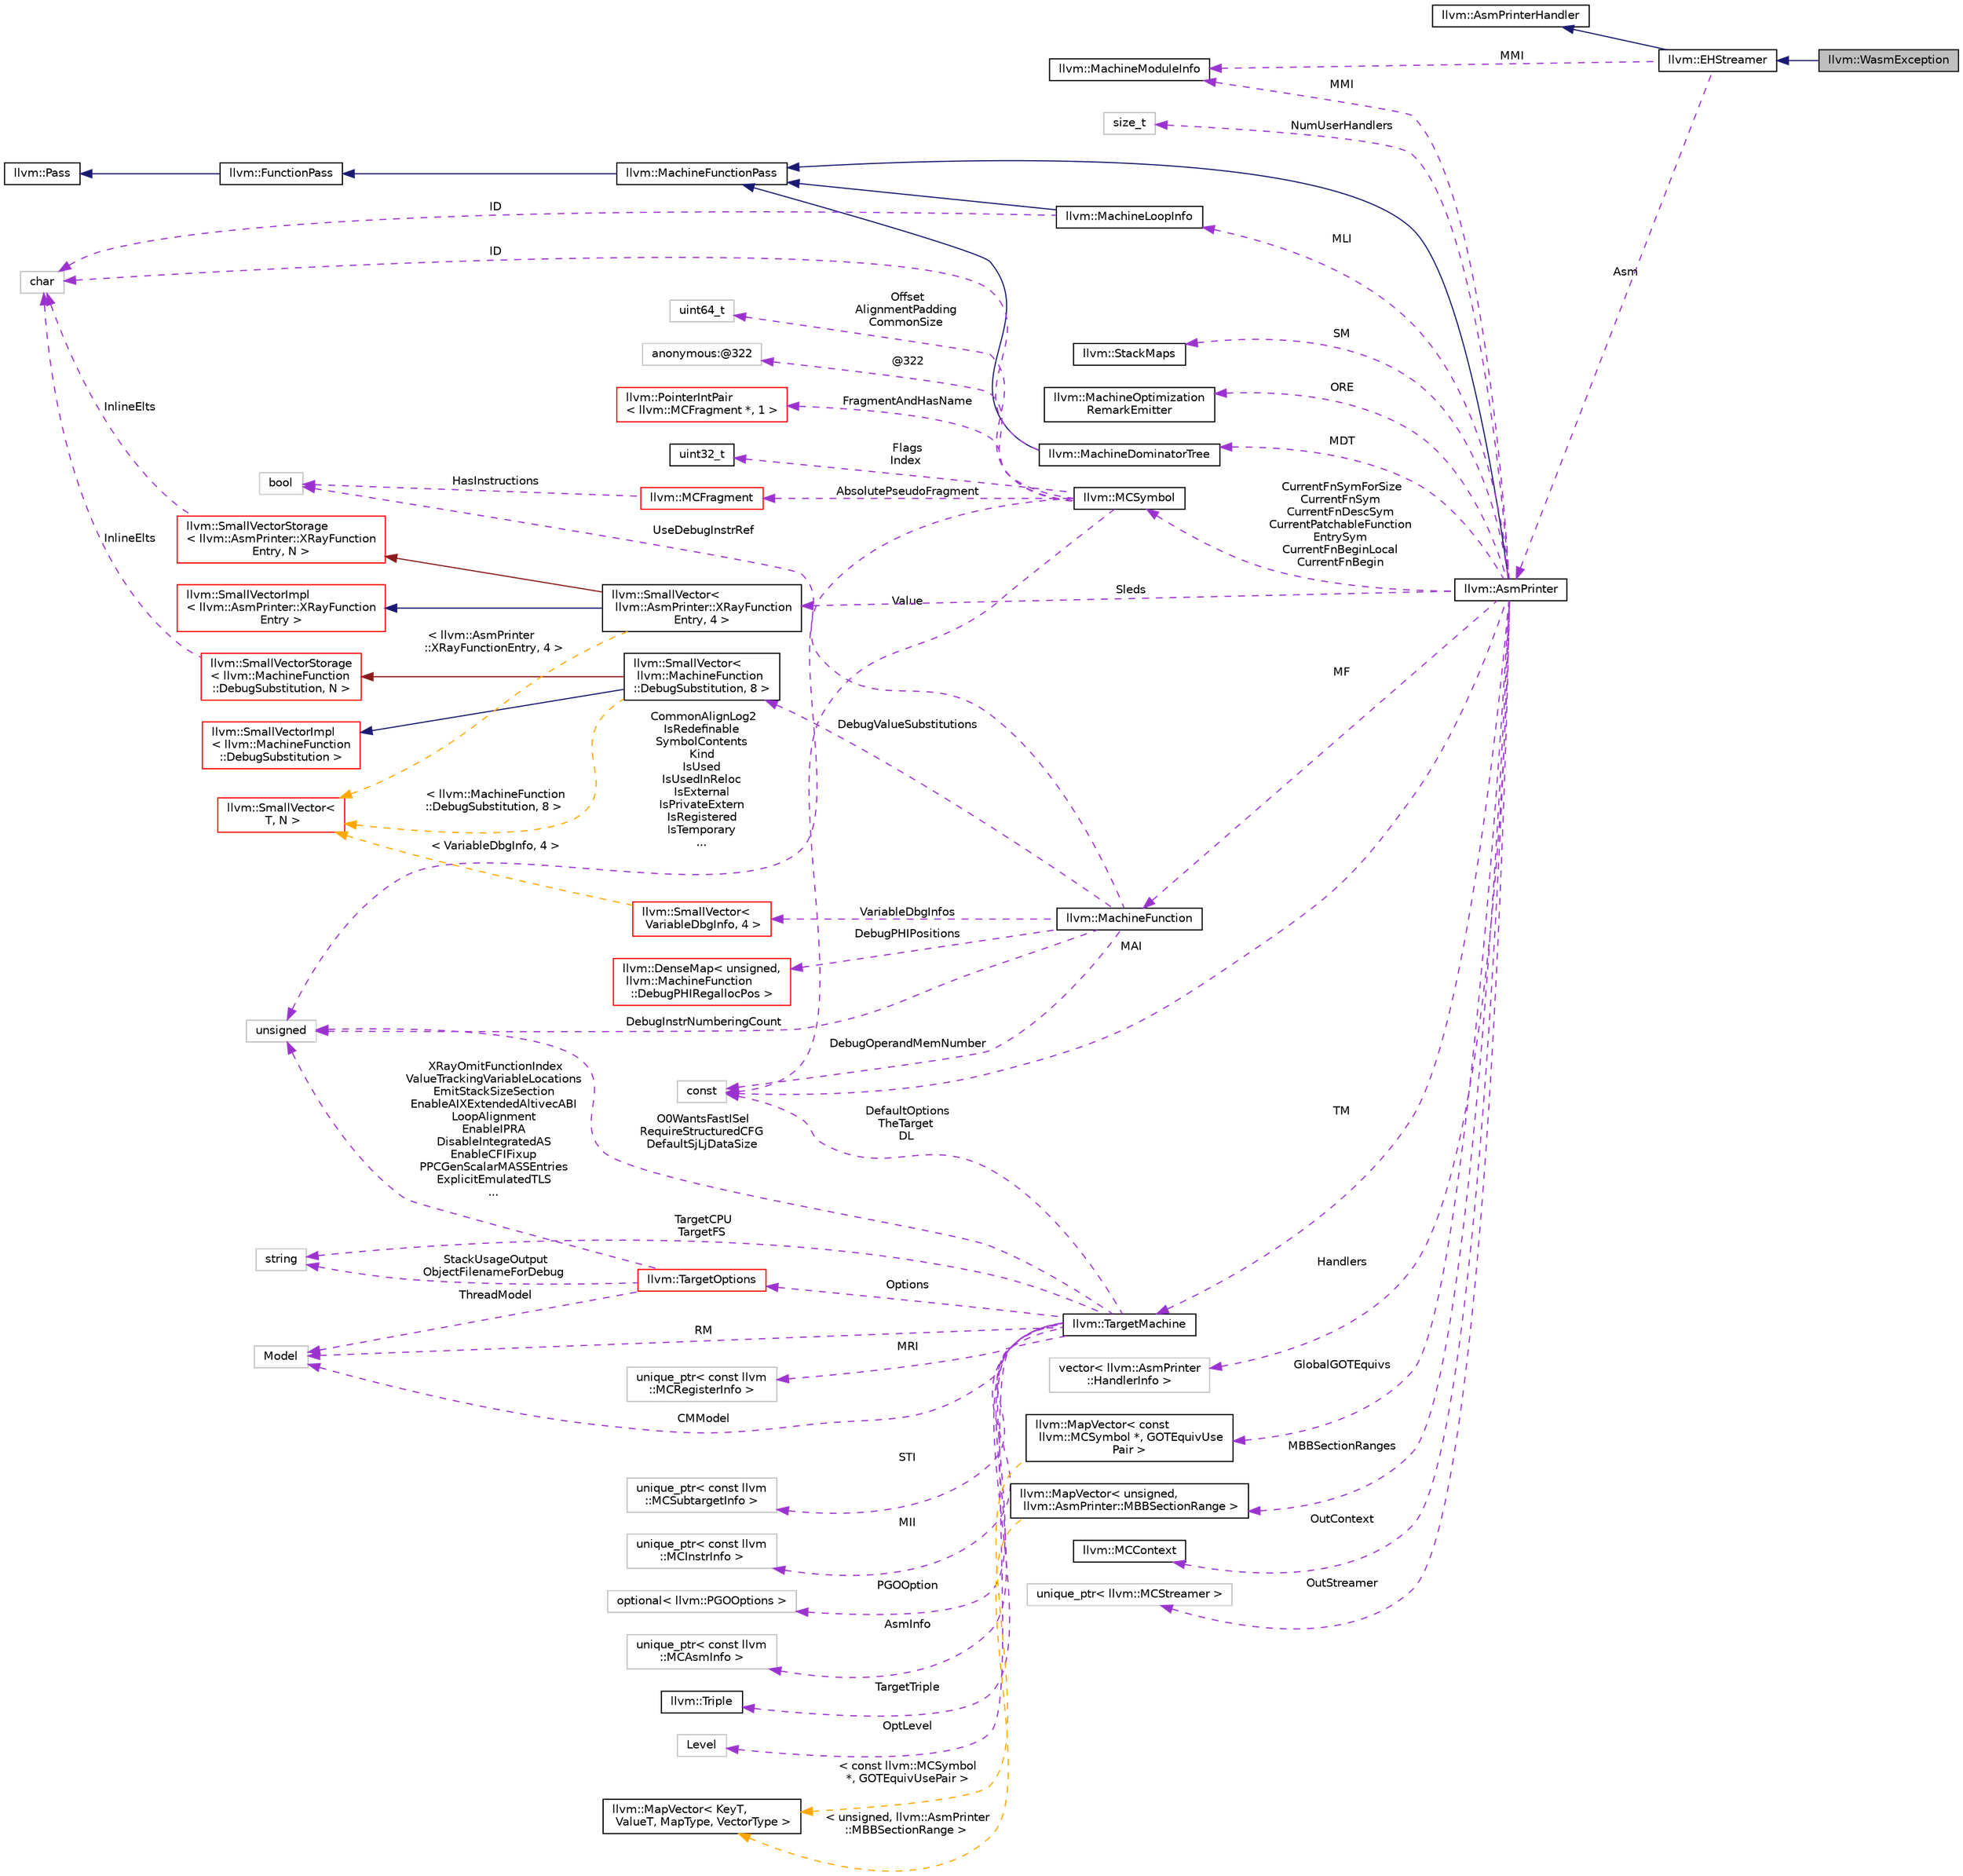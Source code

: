 digraph "llvm::WasmException"
{
 // LATEX_PDF_SIZE
  bgcolor="transparent";
  edge [fontname="Helvetica",fontsize="10",labelfontname="Helvetica",labelfontsize="10"];
  node [fontname="Helvetica",fontsize="10",shape=record];
  rankdir="LR";
  Node1 [label="llvm::WasmException",height=0.2,width=0.4,color="black", fillcolor="grey75", style="filled", fontcolor="black",tooltip=" "];
  Node2 -> Node1 [dir="back",color="midnightblue",fontsize="10",style="solid",fontname="Helvetica"];
  Node2 [label="llvm::EHStreamer",height=0.2,width=0.4,color="black",URL="$classllvm_1_1EHStreamer.html",tooltip="Emits exception handling directives."];
  Node3 -> Node2 [dir="back",color="midnightblue",fontsize="10",style="solid",fontname="Helvetica"];
  Node3 [label="llvm::AsmPrinterHandler",height=0.2,width=0.4,color="black",URL="$classllvm_1_1AsmPrinterHandler.html",tooltip="Collects and handles AsmPrinter objects required to build debug or EH information."];
  Node4 -> Node2 [dir="back",color="darkorchid3",fontsize="10",style="dashed",label=" MMI" ,fontname="Helvetica"];
  Node4 [label="llvm::MachineModuleInfo",height=0.2,width=0.4,color="black",URL="$classllvm_1_1MachineModuleInfo.html",tooltip="This class contains meta information specific to a module."];
  Node5 -> Node2 [dir="back",color="darkorchid3",fontsize="10",style="dashed",label=" Asm" ,fontname="Helvetica"];
  Node5 [label="llvm::AsmPrinter",height=0.2,width=0.4,color="black",URL="$classllvm_1_1AsmPrinter.html",tooltip="This class is intended to be used as a driving class for all asm writers."];
  Node6 -> Node5 [dir="back",color="midnightblue",fontsize="10",style="solid",fontname="Helvetica"];
  Node6 [label="llvm::MachineFunctionPass",height=0.2,width=0.4,color="black",URL="$classllvm_1_1MachineFunctionPass.html",tooltip="MachineFunctionPass - This class adapts the FunctionPass interface to allow convenient creation of pa..."];
  Node7 -> Node6 [dir="back",color="midnightblue",fontsize="10",style="solid",fontname="Helvetica"];
  Node7 [label="llvm::FunctionPass",height=0.2,width=0.4,color="black",URL="$classllvm_1_1FunctionPass.html",tooltip="FunctionPass class - This class is used to implement most global optimizations."];
  Node8 -> Node7 [dir="back",color="midnightblue",fontsize="10",style="solid",fontname="Helvetica"];
  Node8 [label="llvm::Pass",height=0.2,width=0.4,color="black",URL="$classllvm_1_1Pass.html",tooltip="Pass interface - Implemented by all 'passes'."];
  Node9 -> Node5 [dir="back",color="darkorchid3",fontsize="10",style="dashed",label=" SM" ,fontname="Helvetica"];
  Node9 [label="llvm::StackMaps",height=0.2,width=0.4,color="black",URL="$classllvm_1_1StackMaps.html",tooltip=" "];
  Node10 -> Node5 [dir="back",color="darkorchid3",fontsize="10",style="dashed",label=" ORE" ,fontname="Helvetica"];
  Node10 [label="llvm::MachineOptimization\lRemarkEmitter",height=0.2,width=0.4,color="black",URL="$classllvm_1_1MachineOptimizationRemarkEmitter.html",tooltip="The optimization diagnostic interface."];
  Node11 -> Node5 [dir="back",color="darkorchid3",fontsize="10",style="dashed",label=" MLI" ,fontname="Helvetica"];
  Node11 [label="llvm::MachineLoopInfo",height=0.2,width=0.4,color="black",URL="$classllvm_1_1MachineLoopInfo.html",tooltip=" "];
  Node6 -> Node11 [dir="back",color="midnightblue",fontsize="10",style="solid",fontname="Helvetica"];
  Node12 -> Node11 [dir="back",color="darkorchid3",fontsize="10",style="dashed",label=" ID" ,fontname="Helvetica"];
  Node12 [label="char",height=0.2,width=0.4,color="grey75",tooltip=" "];
  Node13 -> Node5 [dir="back",color="darkorchid3",fontsize="10",style="dashed",label=" MF" ,fontname="Helvetica"];
  Node13 [label="llvm::MachineFunction",height=0.2,width=0.4,color="black",URL="$classllvm_1_1MachineFunction.html",tooltip=" "];
  Node14 -> Node13 [dir="back",color="darkorchid3",fontsize="10",style="dashed",label=" DebugValueSubstitutions" ,fontname="Helvetica"];
  Node14 [label="llvm::SmallVector\<\l llvm::MachineFunction\l::DebugSubstitution, 8 \>",height=0.2,width=0.4,color="black",URL="$classllvm_1_1SmallVector.html",tooltip=" "];
  Node15 -> Node14 [dir="back",color="midnightblue",fontsize="10",style="solid",fontname="Helvetica"];
  Node15 [label="llvm::SmallVectorImpl\l\< llvm::MachineFunction\l::DebugSubstitution \>",height=0.2,width=0.4,color="red",URL="$classllvm_1_1SmallVectorImpl.html",tooltip=" "];
  Node17 -> Node14 [dir="back",color="firebrick4",fontsize="10",style="solid",fontname="Helvetica"];
  Node17 [label="llvm::SmallVectorStorage\l\< llvm::MachineFunction\l::DebugSubstitution, N \>",height=0.2,width=0.4,color="red",URL="$structllvm_1_1SmallVectorStorage.html",tooltip=" "];
  Node12 -> Node17 [dir="back",color="darkorchid3",fontsize="10",style="dashed",label=" InlineElts" ,fontname="Helvetica"];
  Node19 -> Node14 [dir="back",color="orange",fontsize="10",style="dashed",label=" \< llvm::MachineFunction\l::DebugSubstitution, 8 \>" ,fontname="Helvetica"];
  Node19 [label="llvm::SmallVector\<\l T, N \>",height=0.2,width=0.4,color="red",URL="$classllvm_1_1SmallVector.html",tooltip="This is a 'vector' (really, a variable-sized array), optimized for the case when the array is small."];
  Node21 -> Node13 [dir="back",color="darkorchid3",fontsize="10",style="dashed",label=" DebugPHIPositions" ,fontname="Helvetica"];
  Node21 [label="llvm::DenseMap\< unsigned,\l llvm::MachineFunction\l::DebugPHIRegallocPos \>",height=0.2,width=0.4,color="red",URL="$classllvm_1_1DenseMap.html",tooltip=" "];
  Node27 -> Node13 [dir="back",color="darkorchid3",fontsize="10",style="dashed",label=" UseDebugInstrRef" ,fontname="Helvetica"];
  Node27 [label="bool",height=0.2,width=0.4,color="grey75",tooltip=" "];
  Node28 -> Node13 [dir="back",color="darkorchid3",fontsize="10",style="dashed",label=" DebugOperandMemNumber" ,fontname="Helvetica"];
  Node28 [label="const",height=0.2,width=0.4,color="grey75",tooltip=" "];
  Node29 -> Node13 [dir="back",color="darkorchid3",fontsize="10",style="dashed",label=" DebugInstrNumberingCount" ,fontname="Helvetica"];
  Node29 [label="unsigned",height=0.2,width=0.4,color="grey75",tooltip=" "];
  Node30 -> Node13 [dir="back",color="darkorchid3",fontsize="10",style="dashed",label=" VariableDbgInfos" ,fontname="Helvetica"];
  Node30 [label="llvm::SmallVector\<\l VariableDbgInfo, 4 \>",height=0.2,width=0.4,color="red",URL="$classllvm_1_1SmallVector.html",tooltip=" "];
  Node19 -> Node30 [dir="back",color="orange",fontsize="10",style="dashed",label=" \< VariableDbgInfo, 4 \>" ,fontname="Helvetica"];
  Node33 -> Node5 [dir="back",color="darkorchid3",fontsize="10",style="dashed",label=" MDT" ,fontname="Helvetica"];
  Node33 [label="llvm::MachineDominatorTree",height=0.2,width=0.4,color="black",URL="$classllvm_1_1MachineDominatorTree.html",tooltip="DominatorTree Class - Concrete subclass of DominatorTreeBase that is used to compute a normal dominat..."];
  Node6 -> Node33 [dir="back",color="midnightblue",fontsize="10",style="solid",fontname="Helvetica"];
  Node12 -> Node33 [dir="back",color="darkorchid3",fontsize="10",style="dashed",label=" ID" ,fontname="Helvetica"];
  Node4 -> Node5 [dir="back",color="darkorchid3",fontsize="10",style="dashed",label=" MMI" ,fontname="Helvetica"];
  Node34 -> Node5 [dir="back",color="darkorchid3",fontsize="10",style="dashed",label=" TM" ,fontname="Helvetica"];
  Node34 [label="llvm::TargetMachine",height=0.2,width=0.4,color="black",URL="$classllvm_1_1TargetMachine.html",tooltip="Primary interface to the complete machine description for the target machine."];
  Node35 -> Node34 [dir="back",color="darkorchid3",fontsize="10",style="dashed",label=" Options" ,fontname="Helvetica"];
  Node35 [label="llvm::TargetOptions",height=0.2,width=0.4,color="red",URL="$classllvm_1_1TargetOptions.html",tooltip=" "];
  Node40 -> Node35 [dir="back",color="darkorchid3",fontsize="10",style="dashed",label=" ThreadModel" ,fontname="Helvetica"];
  Node40 [label="Model",height=0.2,width=0.4,color="grey75",tooltip=" "];
  Node51 -> Node35 [dir="back",color="darkorchid3",fontsize="10",style="dashed",label=" StackUsageOutput\nObjectFilenameForDebug" ,fontname="Helvetica"];
  Node51 [label="string",height=0.2,width=0.4,color="grey75",tooltip=" "];
  Node29 -> Node35 [dir="back",color="darkorchid3",fontsize="10",style="dashed",label=" XRayOmitFunctionIndex\nValueTrackingVariableLocations\nEmitStackSizeSection\nEnableAIXExtendedAltivecABI\nLoopAlignment\nEnableIPRA\nDisableIntegratedAS\nEnableCFIFixup\nPPCGenScalarMASSEntries\nExplicitEmulatedTLS\n..." ,fontname="Helvetica"];
  Node56 -> Node34 [dir="back",color="darkorchid3",fontsize="10",style="dashed",label=" MRI" ,fontname="Helvetica"];
  Node56 [label="unique_ptr\< const llvm\l::MCRegisterInfo \>",height=0.2,width=0.4,color="grey75",tooltip=" "];
  Node57 -> Node34 [dir="back",color="darkorchid3",fontsize="10",style="dashed",label=" STI" ,fontname="Helvetica"];
  Node57 [label="unique_ptr\< const llvm\l::MCSubtargetInfo \>",height=0.2,width=0.4,color="grey75",tooltip=" "];
  Node58 -> Node34 [dir="back",color="darkorchid3",fontsize="10",style="dashed",label=" MII" ,fontname="Helvetica"];
  Node58 [label="unique_ptr\< const llvm\l::MCInstrInfo \>",height=0.2,width=0.4,color="grey75",tooltip=" "];
  Node40 -> Node34 [dir="back",color="darkorchid3",fontsize="10",style="dashed",label=" RM" ,fontname="Helvetica"];
  Node59 -> Node34 [dir="back",color="darkorchid3",fontsize="10",style="dashed",label=" PGOOption" ,fontname="Helvetica"];
  Node59 [label="optional\< llvm::PGOOptions \>",height=0.2,width=0.4,color="grey75",tooltip=" "];
  Node60 -> Node34 [dir="back",color="darkorchid3",fontsize="10",style="dashed",label=" OptLevel" ,fontname="Helvetica"];
  Node60 [label="Level",height=0.2,width=0.4,color="grey75",tooltip=" "];
  Node51 -> Node34 [dir="back",color="darkorchid3",fontsize="10",style="dashed",label=" TargetCPU\nTargetFS" ,fontname="Helvetica"];
  Node61 -> Node34 [dir="back",color="darkorchid3",fontsize="10",style="dashed",label=" AsmInfo" ,fontname="Helvetica"];
  Node61 [label="unique_ptr\< const llvm\l::MCAsmInfo \>",height=0.2,width=0.4,color="grey75",tooltip=" "];
  Node40 -> Node34 [dir="back",color="darkorchid3",fontsize="10",style="dashed",label=" CMModel" ,fontname="Helvetica"];
  Node62 -> Node34 [dir="back",color="darkorchid3",fontsize="10",style="dashed",label=" TargetTriple" ,fontname="Helvetica"];
  Node62 [label="llvm::Triple",height=0.2,width=0.4,color="black",URL="$classllvm_1_1Triple.html",tooltip="Triple - Helper class for working with autoconf configuration names."];
  Node29 -> Node34 [dir="back",color="darkorchid3",fontsize="10",style="dashed",label=" O0WantsFastISel\nRequireStructuredCFG\nDefaultSjLjDataSize" ,fontname="Helvetica"];
  Node28 -> Node34 [dir="back",color="darkorchid3",fontsize="10",style="dashed",label=" DefaultOptions\nTheTarget\nDL" ,fontname="Helvetica"];
  Node63 -> Node5 [dir="back",color="darkorchid3",fontsize="10",style="dashed",label=" Sleds" ,fontname="Helvetica"];
  Node63 [label="llvm::SmallVector\<\l llvm::AsmPrinter::XRayFunction\lEntry, 4 \>",height=0.2,width=0.4,color="black",URL="$classllvm_1_1SmallVector.html",tooltip=" "];
  Node64 -> Node63 [dir="back",color="midnightblue",fontsize="10",style="solid",fontname="Helvetica"];
  Node64 [label="llvm::SmallVectorImpl\l\< llvm::AsmPrinter::XRayFunction\lEntry \>",height=0.2,width=0.4,color="red",URL="$classllvm_1_1SmallVectorImpl.html",tooltip=" "];
  Node65 -> Node63 [dir="back",color="firebrick4",fontsize="10",style="solid",fontname="Helvetica"];
  Node65 [label="llvm::SmallVectorStorage\l\< llvm::AsmPrinter::XRayFunction\lEntry, N \>",height=0.2,width=0.4,color="red",URL="$structllvm_1_1SmallVectorStorage.html",tooltip=" "];
  Node12 -> Node65 [dir="back",color="darkorchid3",fontsize="10",style="dashed",label=" InlineElts" ,fontname="Helvetica"];
  Node19 -> Node63 [dir="back",color="orange",fontsize="10",style="dashed",label=" \< llvm::AsmPrinter\l::XRayFunctionEntry, 4 \>" ,fontname="Helvetica"];
  Node66 -> Node5 [dir="back",color="darkorchid3",fontsize="10",style="dashed",label=" Handlers" ,fontname="Helvetica"];
  Node66 [label="vector\< llvm::AsmPrinter\l::HandlerInfo \>",height=0.2,width=0.4,color="grey75",tooltip=" "];
  Node67 -> Node5 [dir="back",color="darkorchid3",fontsize="10",style="dashed",label=" MBBSectionRanges" ,fontname="Helvetica"];
  Node67 [label="llvm::MapVector\< unsigned,\l llvm::AsmPrinter::MBBSectionRange \>",height=0.2,width=0.4,color="black",URL="$classllvm_1_1MapVector.html",tooltip=" "];
  Node68 -> Node67 [dir="back",color="orange",fontsize="10",style="dashed",label=" \< unsigned, llvm::AsmPrinter\l::MBBSectionRange \>" ,fontname="Helvetica"];
  Node68 [label="llvm::MapVector\< KeyT,\l ValueT, MapType, VectorType \>",height=0.2,width=0.4,color="black",URL="$classllvm_1_1MapVector.html",tooltip="This class implements a map that also provides access to all stored values in a deterministic order."];
  Node69 -> Node5 [dir="back",color="darkorchid3",fontsize="10",style="dashed",label=" CurrentFnSymForSize\nCurrentFnSym\nCurrentFnDescSym\nCurrentPatchableFunction\lEntrySym\nCurrentFnBeginLocal\nCurrentFnBegin" ,fontname="Helvetica"];
  Node69 [label="llvm::MCSymbol",height=0.2,width=0.4,color="black",URL="$classllvm_1_1MCSymbol.html",tooltip="MCSymbol - Instances of this class represent a symbol name in the MC file, and MCSymbols are created ..."];
  Node70 -> Node69 [dir="back",color="darkorchid3",fontsize="10",style="dashed",label=" Offset\nAlignmentPadding\nCommonSize" ,fontname="Helvetica"];
  Node70 [label="uint64_t",height=0.2,width=0.4,color="grey75",tooltip=" "];
  Node71 -> Node69 [dir="back",color="darkorchid3",fontsize="10",style="dashed",label=" @322" ,fontname="Helvetica"];
  Node71 [label="anonymous:@322",height=0.2,width=0.4,color="grey75",tooltip=" "];
  Node72 -> Node69 [dir="back",color="darkorchid3",fontsize="10",style="dashed",label=" AbsolutePseudoFragment" ,fontname="Helvetica"];
  Node72 [label="llvm::MCFragment",height=0.2,width=0.4,color="red",URL="$classllvm_1_1MCFragment.html",tooltip=" "];
  Node27 -> Node72 [dir="back",color="darkorchid3",fontsize="10",style="dashed",label=" HasInstructions" ,fontname="Helvetica"];
  Node86 -> Node69 [dir="back",color="darkorchid3",fontsize="10",style="dashed",label=" FragmentAndHasName" ,fontname="Helvetica"];
  Node86 [label="llvm::PointerIntPair\l\< llvm::MCFragment *, 1 \>",height=0.2,width=0.4,color="red",URL="$classllvm_1_1PointerIntPair.html",tooltip=" "];
  Node88 -> Node69 [dir="back",color="darkorchid3",fontsize="10",style="dashed",label=" Flags\nIndex" ,fontname="Helvetica"];
  Node88 [label="uint32_t",height=0.2,width=0.4,color="black",URL="$classuint32__t.html",tooltip=" "];
  Node28 -> Node69 [dir="back",color="darkorchid3",fontsize="10",style="dashed",label=" Value" ,fontname="Helvetica"];
  Node29 -> Node69 [dir="back",color="darkorchid3",fontsize="10",style="dashed",label=" CommonAlignLog2\nIsRedefinable\nSymbolContents\nKind\nIsUsed\nIsUsedInReloc\nIsExternal\nIsPrivateExtern\nIsRegistered\nIsTemporary\n..." ,fontname="Helvetica"];
  Node89 -> Node5 [dir="back",color="darkorchid3",fontsize="10",style="dashed",label=" OutContext" ,fontname="Helvetica"];
  Node89 [label="llvm::MCContext",height=0.2,width=0.4,color="black",URL="$classllvm_1_1MCContext.html",tooltip="Context object for machine code objects."];
  Node28 -> Node5 [dir="back",color="darkorchid3",fontsize="10",style="dashed",label=" MAI" ,fontname="Helvetica"];
  Node90 -> Node5 [dir="back",color="darkorchid3",fontsize="10",style="dashed",label=" OutStreamer" ,fontname="Helvetica"];
  Node90 [label="unique_ptr\< llvm::MCStreamer \>",height=0.2,width=0.4,color="grey75",tooltip=" "];
  Node91 -> Node5 [dir="back",color="darkorchid3",fontsize="10",style="dashed",label=" NumUserHandlers" ,fontname="Helvetica"];
  Node91 [label="size_t",height=0.2,width=0.4,color="grey75",tooltip=" "];
  Node92 -> Node5 [dir="back",color="darkorchid3",fontsize="10",style="dashed",label=" GlobalGOTEquivs" ,fontname="Helvetica"];
  Node92 [label="llvm::MapVector\< const\l llvm::MCSymbol *, GOTEquivUse\lPair \>",height=0.2,width=0.4,color="black",URL="$classllvm_1_1MapVector.html",tooltip=" "];
  Node68 -> Node92 [dir="back",color="orange",fontsize="10",style="dashed",label=" \< const llvm::MCSymbol\l *, GOTEquivUsePair \>" ,fontname="Helvetica"];
}
